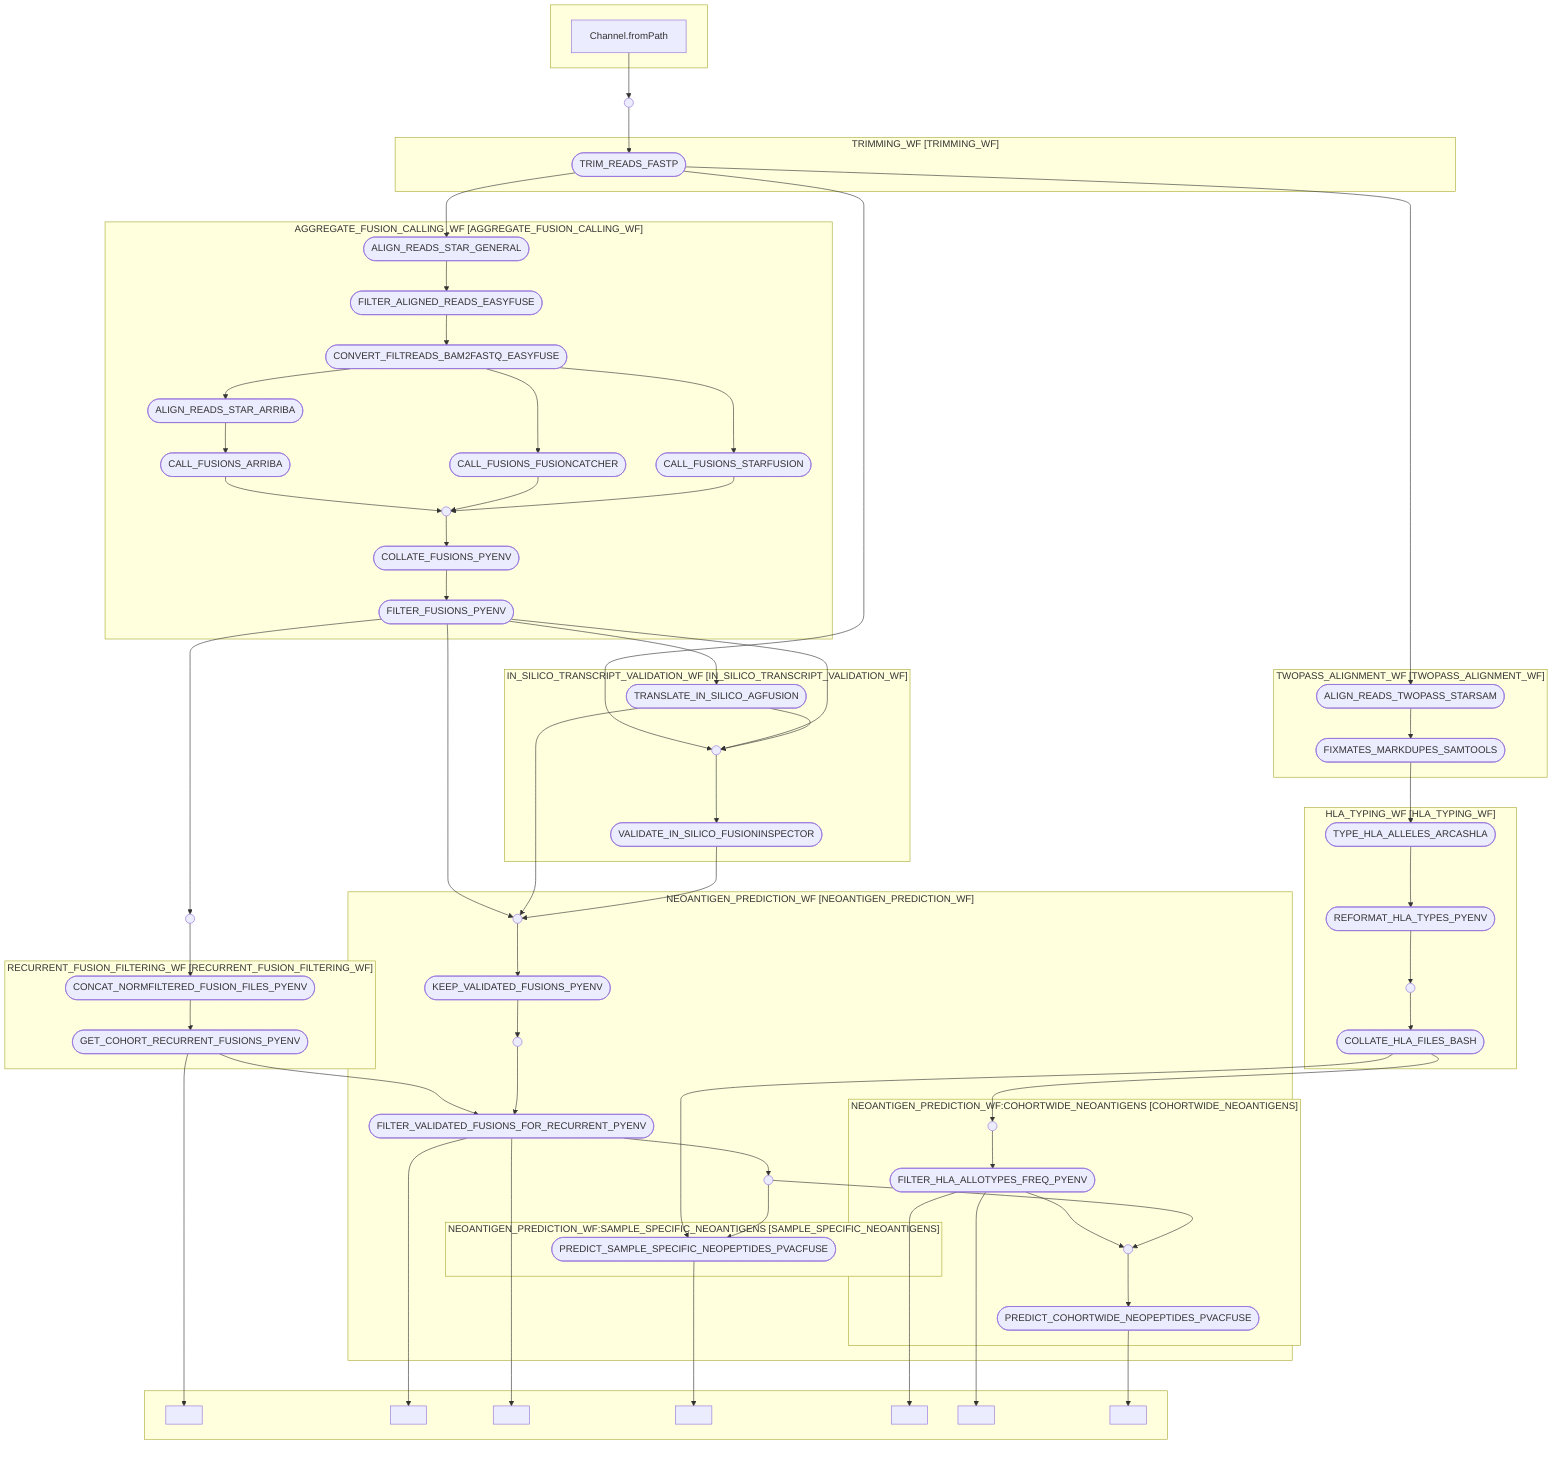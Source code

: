 flowchart TB
    subgraph " "
    v4["Channel.fromPath"]
    end
    subgraph "TRIMMING_WF [TRIMMING_WF]"
    v15(["TRIM_READS_FASTP"])
    end
    subgraph "TWOPASS_ALIGNMENT_WF [TWOPASS_ALIGNMENT_WF]"
    v16(["ALIGN_READS_TWOPASS_STARSAM"])
    v17(["FIXMATES_MARKDUPES_SAMTOOLS"])
    end
    subgraph "HLA_TYPING_WF [HLA_TYPING_WF]"
    v18(["TYPE_HLA_ALLELES_ARCASHLA"])
    v19(["REFORMAT_HLA_TYPES_PYENV"])
    v21(["COLLATE_HLA_FILES_BASH"])
    v20(( ))
    end
    subgraph "AGGREGATE_FUSION_CALLING_WF [AGGREGATE_FUSION_CALLING_WF]"
    v22(["ALIGN_READS_STAR_GENERAL"])
    v23(["FILTER_ALIGNED_READS_EASYFUSE"])
    v24(["CONVERT_FILTREADS_BAM2FASTQ_EASYFUSE"])
    v25(["ALIGN_READS_STAR_ARRIBA"])
    v26(["CALL_FUSIONS_ARRIBA"])
    v27(["CALL_FUSIONS_FUSIONCATCHER"])
    v28(["CALL_FUSIONS_STARFUSION"])
    v31(["COLLATE_FUSIONS_PYENV"])
    v32(["FILTER_FUSIONS_PYENV"])
    v29(( ))
    end
    subgraph "IN_SILICO_TRANSCRIPT_VALIDATION_WF [IN_SILICO_TRANSCRIPT_VALIDATION_WF]"
    v33(["TRANSLATE_IN_SILICO_AGFUSION"])
    v37(["VALIDATE_IN_SILICO_FUSIONINSPECTOR"])
    v34(( ))
    end
    subgraph "RECURRENT_FUSION_FILTERING_WF [RECURRENT_FUSION_FILTERING_WF]"
    v39(["CONCAT_NORMFILTERED_FUSION_FILES_PYENV"])
    v40(["GET_COHORT_RECURRENT_FUSIONS_PYENV"])
    end
    subgraph " "
    v41[" "]
    v49[" "]
    v50[" "]
    v55[" "]
    v58[" "]
    v59[" "]
    v65[" "]
    end
    subgraph "NEOANTIGEN_PREDICTION_WF [NEOANTIGEN_PREDICTION_WF]"
    v45(["KEEP_VALIDATED_FUSIONS_PYENV"])
    v48(["FILTER_VALIDATED_FUSIONS_FOR_RECURRENT_PYENV"])
    subgraph "NEOANTIGEN_PREDICTION_WF:SAMPLE_SPECIFIC_NEOANTIGENS [SAMPLE_SPECIFIC_NEOANTIGENS]"
    v54(["PREDICT_SAMPLE_SPECIFIC_NEOPEPTIDES_PVACFUSE"])
    end
    subgraph "NEOANTIGEN_PREDICTION_WF:COHORTWIDE_NEOANTIGENS [COHORTWIDE_NEOANTIGENS]"
    v57(["FILTER_HLA_ALLOTYPES_FREQ_PYENV"])
    v64(["PREDICT_COHORTWIDE_NEOPEPTIDES_PVACFUSE"])
    v56(( ))
    v60(( ))
    end
    v42(( ))
    v46(( ))
    v53(( ))
    end
    v5(( ))
    v38(( ))
    v4 --> v5
    v5 --> v15
    v15 --> v16
    v15 --> v22
    v15 --> v34
    v16 --> v17
    v17 --> v18
    v18 --> v19
    v19 --> v20
    v20 --> v21
    v21 --> v54
    v21 --> v56
    v22 --> v23
    v23 --> v24
    v24 --> v25
    v24 --> v27
    v24 --> v28
    v25 --> v26
    v26 --> v29
    v27 --> v29
    v28 --> v29
    v29 --> v31
    v31 --> v32
    v32 --> v33
    v32 --> v34
    v32 --> v38
    v32 --> v42
    v33 --> v34
    v33 --> v42
    v34 --> v37
    v37 --> v42
    v38 --> v39
    v39 --> v40
    v40 --> v48
    v40 --> v41
    v42 --> v45
    v45 --> v46
    v46 --> v48
    v48 --> v50
    v48 --> v49
    v48 --> v53
    v53 --> v54
    v54 --> v55
    v56 --> v57
    v57 --> v59
    v57 --> v58
    v57 --> v60
    v60 --> v64
    v64 --> v65
    v53 --> v60